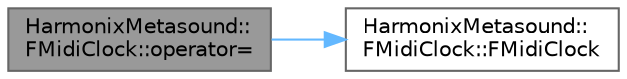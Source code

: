 digraph "HarmonixMetasound::FMidiClock::operator="
{
 // INTERACTIVE_SVG=YES
 // LATEX_PDF_SIZE
  bgcolor="transparent";
  edge [fontname=Helvetica,fontsize=10,labelfontname=Helvetica,labelfontsize=10];
  node [fontname=Helvetica,fontsize=10,shape=box,height=0.2,width=0.4];
  rankdir="LR";
  Node1 [id="Node000001",label="HarmonixMetasound::\lFMidiClock::operator=",height=0.2,width=0.4,color="gray40", fillcolor="grey60", style="filled", fontcolor="black",tooltip=" "];
  Node1 -> Node2 [id="edge1_Node000001_Node000002",color="steelblue1",style="solid",tooltip=" "];
  Node2 [id="Node000002",label="HarmonixMetasound::\lFMidiClock::FMidiClock",height=0.2,width=0.4,color="grey40", fillcolor="white", style="filled",URL="$d6/de9/classHarmonixMetasound_1_1FMidiClock.html#a56245d94707f8c95d293d87337e4852c",tooltip=" "];
}
